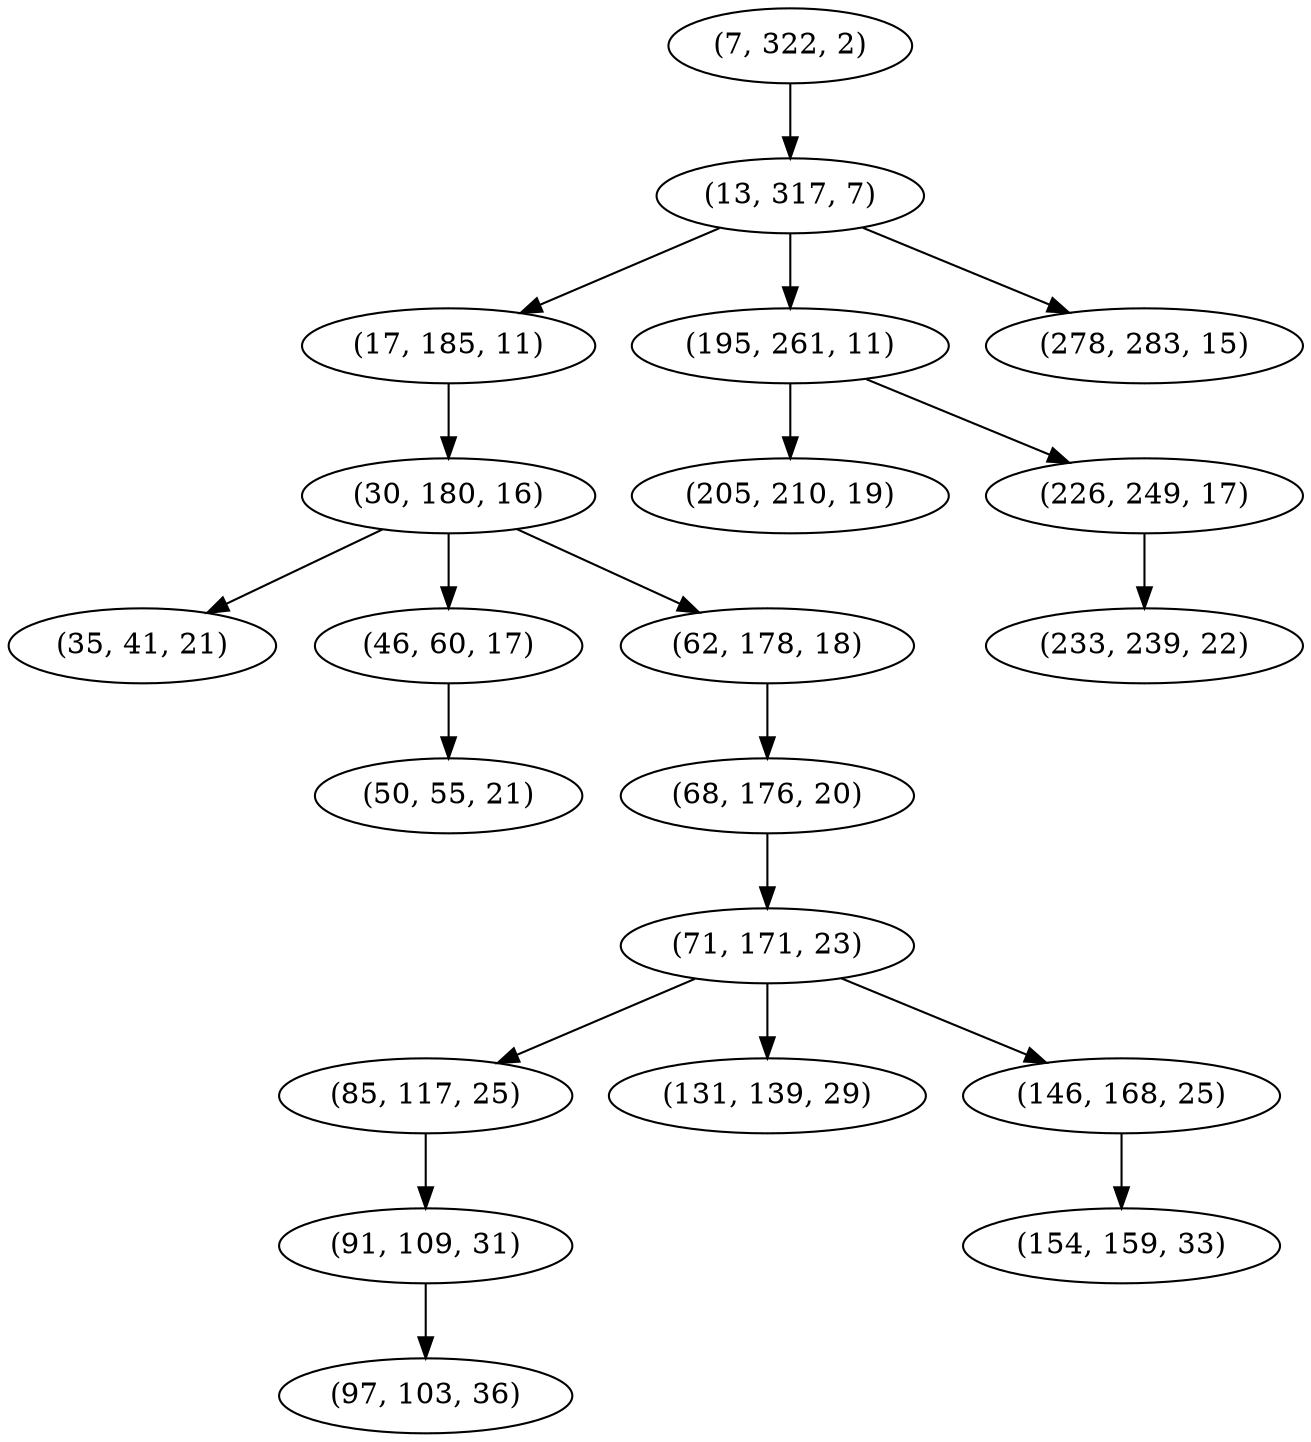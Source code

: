 digraph tree {
    "(7, 322, 2)";
    "(13, 317, 7)";
    "(17, 185, 11)";
    "(30, 180, 16)";
    "(35, 41, 21)";
    "(46, 60, 17)";
    "(50, 55, 21)";
    "(62, 178, 18)";
    "(68, 176, 20)";
    "(71, 171, 23)";
    "(85, 117, 25)";
    "(91, 109, 31)";
    "(97, 103, 36)";
    "(131, 139, 29)";
    "(146, 168, 25)";
    "(154, 159, 33)";
    "(195, 261, 11)";
    "(205, 210, 19)";
    "(226, 249, 17)";
    "(233, 239, 22)";
    "(278, 283, 15)";
    "(7, 322, 2)" -> "(13, 317, 7)";
    "(13, 317, 7)" -> "(17, 185, 11)";
    "(13, 317, 7)" -> "(195, 261, 11)";
    "(13, 317, 7)" -> "(278, 283, 15)";
    "(17, 185, 11)" -> "(30, 180, 16)";
    "(30, 180, 16)" -> "(35, 41, 21)";
    "(30, 180, 16)" -> "(46, 60, 17)";
    "(30, 180, 16)" -> "(62, 178, 18)";
    "(46, 60, 17)" -> "(50, 55, 21)";
    "(62, 178, 18)" -> "(68, 176, 20)";
    "(68, 176, 20)" -> "(71, 171, 23)";
    "(71, 171, 23)" -> "(85, 117, 25)";
    "(71, 171, 23)" -> "(131, 139, 29)";
    "(71, 171, 23)" -> "(146, 168, 25)";
    "(85, 117, 25)" -> "(91, 109, 31)";
    "(91, 109, 31)" -> "(97, 103, 36)";
    "(146, 168, 25)" -> "(154, 159, 33)";
    "(195, 261, 11)" -> "(205, 210, 19)";
    "(195, 261, 11)" -> "(226, 249, 17)";
    "(226, 249, 17)" -> "(233, 239, 22)";
}
